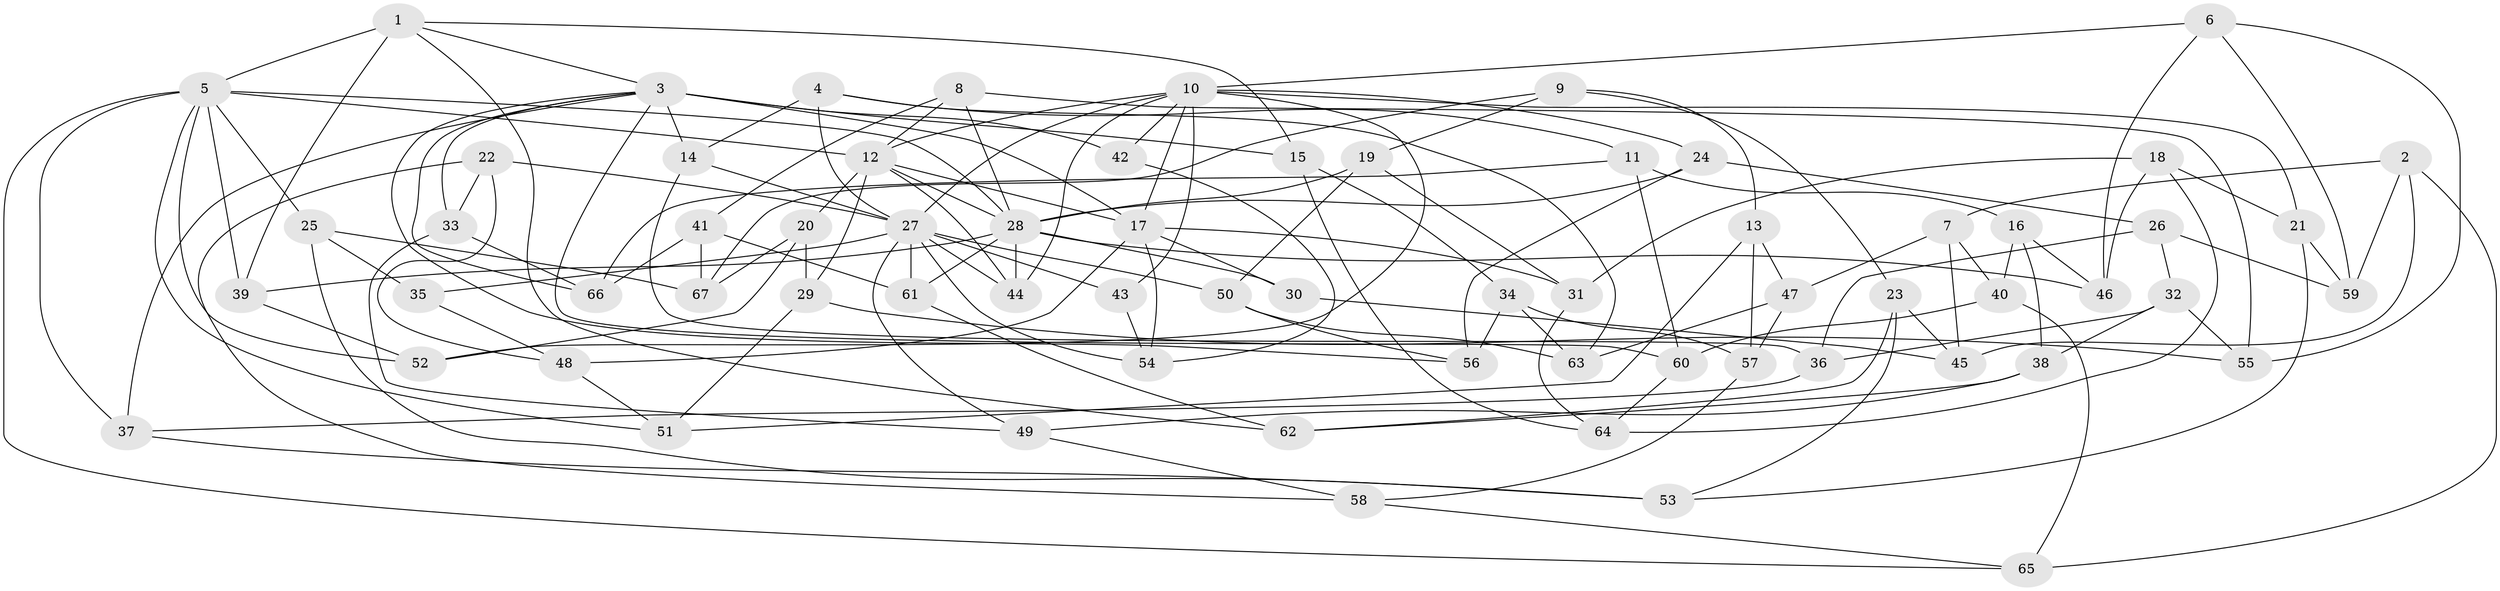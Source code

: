 // original degree distribution, {4: 1.0}
// Generated by graph-tools (version 1.1) at 2025/53/03/04/25 22:53:31]
// undirected, 67 vertices, 151 edges
graph export_dot {
  node [color=gray90,style=filled];
  1;
  2;
  3;
  4;
  5;
  6;
  7;
  8;
  9;
  10;
  11;
  12;
  13;
  14;
  15;
  16;
  17;
  18;
  19;
  20;
  21;
  22;
  23;
  24;
  25;
  26;
  27;
  28;
  29;
  30;
  31;
  32;
  33;
  34;
  35;
  36;
  37;
  38;
  39;
  40;
  41;
  42;
  43;
  44;
  45;
  46;
  47;
  48;
  49;
  50;
  51;
  52;
  53;
  54;
  55;
  56;
  57;
  58;
  59;
  60;
  61;
  62;
  63;
  64;
  65;
  66;
  67;
  1 -- 3 [weight=1.0];
  1 -- 5 [weight=2.0];
  1 -- 15 [weight=1.0];
  1 -- 39 [weight=1.0];
  1 -- 62 [weight=1.0];
  2 -- 7 [weight=1.0];
  2 -- 45 [weight=1.0];
  2 -- 59 [weight=1.0];
  2 -- 65 [weight=1.0];
  3 -- 14 [weight=1.0];
  3 -- 15 [weight=1.0];
  3 -- 17 [weight=3.0];
  3 -- 33 [weight=1.0];
  3 -- 37 [weight=1.0];
  3 -- 42 [weight=1.0];
  3 -- 56 [weight=1.0];
  3 -- 60 [weight=1.0];
  3 -- 66 [weight=1.0];
  4 -- 11 [weight=1.0];
  4 -- 14 [weight=1.0];
  4 -- 27 [weight=1.0];
  4 -- 63 [weight=1.0];
  5 -- 12 [weight=2.0];
  5 -- 25 [weight=1.0];
  5 -- 28 [weight=2.0];
  5 -- 37 [weight=1.0];
  5 -- 39 [weight=1.0];
  5 -- 51 [weight=1.0];
  5 -- 52 [weight=1.0];
  5 -- 65 [weight=1.0];
  6 -- 10 [weight=1.0];
  6 -- 46 [weight=1.0];
  6 -- 55 [weight=1.0];
  6 -- 59 [weight=1.0];
  7 -- 40 [weight=1.0];
  7 -- 45 [weight=1.0];
  7 -- 47 [weight=1.0];
  8 -- 12 [weight=1.0];
  8 -- 28 [weight=1.0];
  8 -- 41 [weight=1.0];
  8 -- 55 [weight=1.0];
  9 -- 13 [weight=1.0];
  9 -- 19 [weight=1.0];
  9 -- 23 [weight=1.0];
  9 -- 67 [weight=1.0];
  10 -- 12 [weight=1.0];
  10 -- 17 [weight=1.0];
  10 -- 21 [weight=1.0];
  10 -- 24 [weight=1.0];
  10 -- 27 [weight=1.0];
  10 -- 42 [weight=2.0];
  10 -- 43 [weight=2.0];
  10 -- 44 [weight=1.0];
  10 -- 52 [weight=1.0];
  11 -- 16 [weight=1.0];
  11 -- 60 [weight=1.0];
  11 -- 66 [weight=1.0];
  12 -- 17 [weight=1.0];
  12 -- 20 [weight=1.0];
  12 -- 28 [weight=2.0];
  12 -- 29 [weight=1.0];
  12 -- 44 [weight=1.0];
  13 -- 47 [weight=1.0];
  13 -- 51 [weight=1.0];
  13 -- 57 [weight=1.0];
  14 -- 27 [weight=1.0];
  14 -- 36 [weight=1.0];
  15 -- 34 [weight=1.0];
  15 -- 64 [weight=1.0];
  16 -- 38 [weight=1.0];
  16 -- 40 [weight=1.0];
  16 -- 46 [weight=1.0];
  17 -- 30 [weight=2.0];
  17 -- 31 [weight=1.0];
  17 -- 48 [weight=1.0];
  17 -- 54 [weight=1.0];
  18 -- 21 [weight=1.0];
  18 -- 31 [weight=1.0];
  18 -- 46 [weight=1.0];
  18 -- 64 [weight=1.0];
  19 -- 28 [weight=1.0];
  19 -- 31 [weight=1.0];
  19 -- 50 [weight=1.0];
  20 -- 29 [weight=1.0];
  20 -- 52 [weight=1.0];
  20 -- 67 [weight=1.0];
  21 -- 53 [weight=1.0];
  21 -- 59 [weight=1.0];
  22 -- 27 [weight=1.0];
  22 -- 33 [weight=1.0];
  22 -- 48 [weight=1.0];
  22 -- 58 [weight=1.0];
  23 -- 45 [weight=1.0];
  23 -- 53 [weight=1.0];
  23 -- 62 [weight=1.0];
  24 -- 26 [weight=1.0];
  24 -- 28 [weight=1.0];
  24 -- 56 [weight=1.0];
  25 -- 35 [weight=1.0];
  25 -- 53 [weight=1.0];
  25 -- 67 [weight=1.0];
  26 -- 32 [weight=1.0];
  26 -- 36 [weight=1.0];
  26 -- 59 [weight=1.0];
  27 -- 35 [weight=2.0];
  27 -- 43 [weight=1.0];
  27 -- 44 [weight=1.0];
  27 -- 49 [weight=1.0];
  27 -- 50 [weight=1.0];
  27 -- 54 [weight=1.0];
  27 -- 61 [weight=1.0];
  28 -- 30 [weight=1.0];
  28 -- 39 [weight=1.0];
  28 -- 44 [weight=1.0];
  28 -- 46 [weight=1.0];
  28 -- 61 [weight=1.0];
  29 -- 51 [weight=1.0];
  29 -- 55 [weight=1.0];
  30 -- 45 [weight=1.0];
  31 -- 64 [weight=1.0];
  32 -- 36 [weight=1.0];
  32 -- 38 [weight=1.0];
  32 -- 55 [weight=1.0];
  33 -- 49 [weight=1.0];
  33 -- 66 [weight=1.0];
  34 -- 56 [weight=1.0];
  34 -- 57 [weight=1.0];
  34 -- 63 [weight=1.0];
  35 -- 48 [weight=1.0];
  36 -- 37 [weight=1.0];
  37 -- 53 [weight=1.0];
  38 -- 49 [weight=1.0];
  38 -- 62 [weight=1.0];
  39 -- 52 [weight=1.0];
  40 -- 60 [weight=1.0];
  40 -- 65 [weight=1.0];
  41 -- 61 [weight=1.0];
  41 -- 66 [weight=1.0];
  41 -- 67 [weight=1.0];
  42 -- 54 [weight=1.0];
  43 -- 54 [weight=1.0];
  47 -- 57 [weight=1.0];
  47 -- 63 [weight=1.0];
  48 -- 51 [weight=1.0];
  49 -- 58 [weight=1.0];
  50 -- 56 [weight=1.0];
  50 -- 63 [weight=1.0];
  57 -- 58 [weight=1.0];
  58 -- 65 [weight=1.0];
  60 -- 64 [weight=1.0];
  61 -- 62 [weight=1.0];
}

